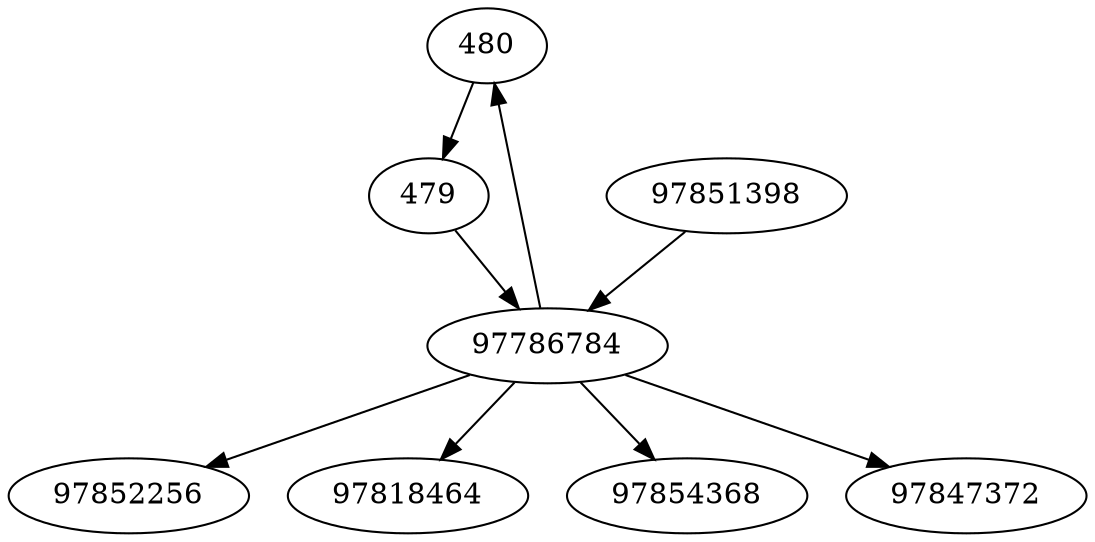 strict digraph  {
480;
97852256;
97818464;
97854368;
97786784;
97851398;
97847372;
479;
480 -> 479;
97786784 -> 480;
97786784 -> 97818464;
97786784 -> 97847372;
97786784 -> 97852256;
97786784 -> 97854368;
97851398 -> 97786784;
479 -> 97786784;
}
